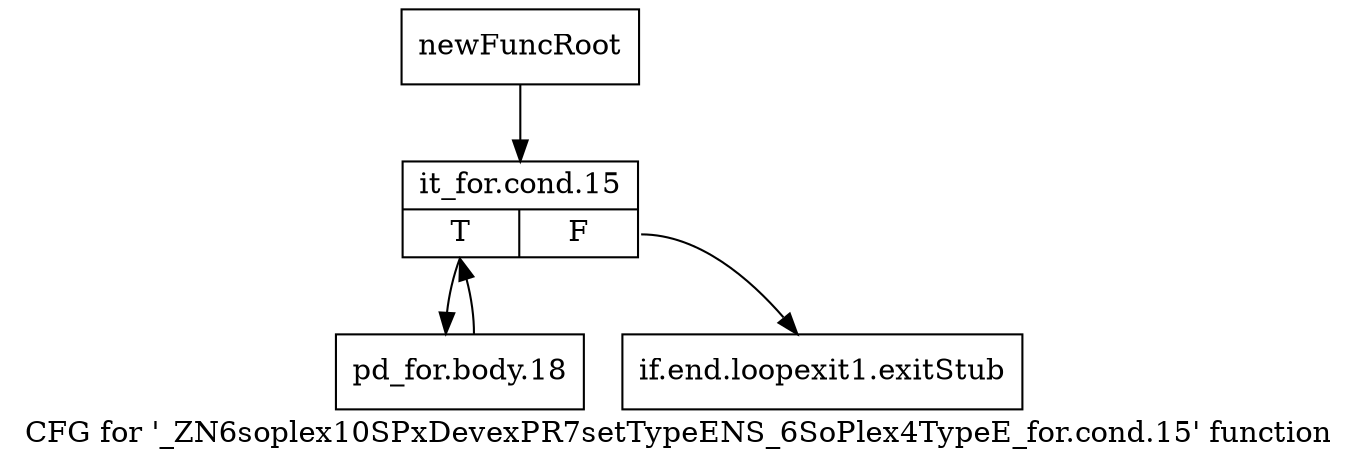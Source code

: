 digraph "CFG for '_ZN6soplex10SPxDevexPR7setTypeENS_6SoPlex4TypeE_for.cond.15' function" {
	label="CFG for '_ZN6soplex10SPxDevexPR7setTypeENS_6SoPlex4TypeE_for.cond.15' function";

	Node0x2db9b40 [shape=record,label="{newFuncRoot}"];
	Node0x2db9b40 -> Node0x2db9be0;
	Node0x2db9b90 [shape=record,label="{if.end.loopexit1.exitStub}"];
	Node0x2db9be0 [shape=record,label="{it_for.cond.15|{<s0>T|<s1>F}}"];
	Node0x2db9be0:s0 -> Node0x2db9c30;
	Node0x2db9be0:s1 -> Node0x2db9b90;
	Node0x2db9c30 [shape=record,label="{pd_for.body.18}"];
	Node0x2db9c30 -> Node0x2db9be0;
}
